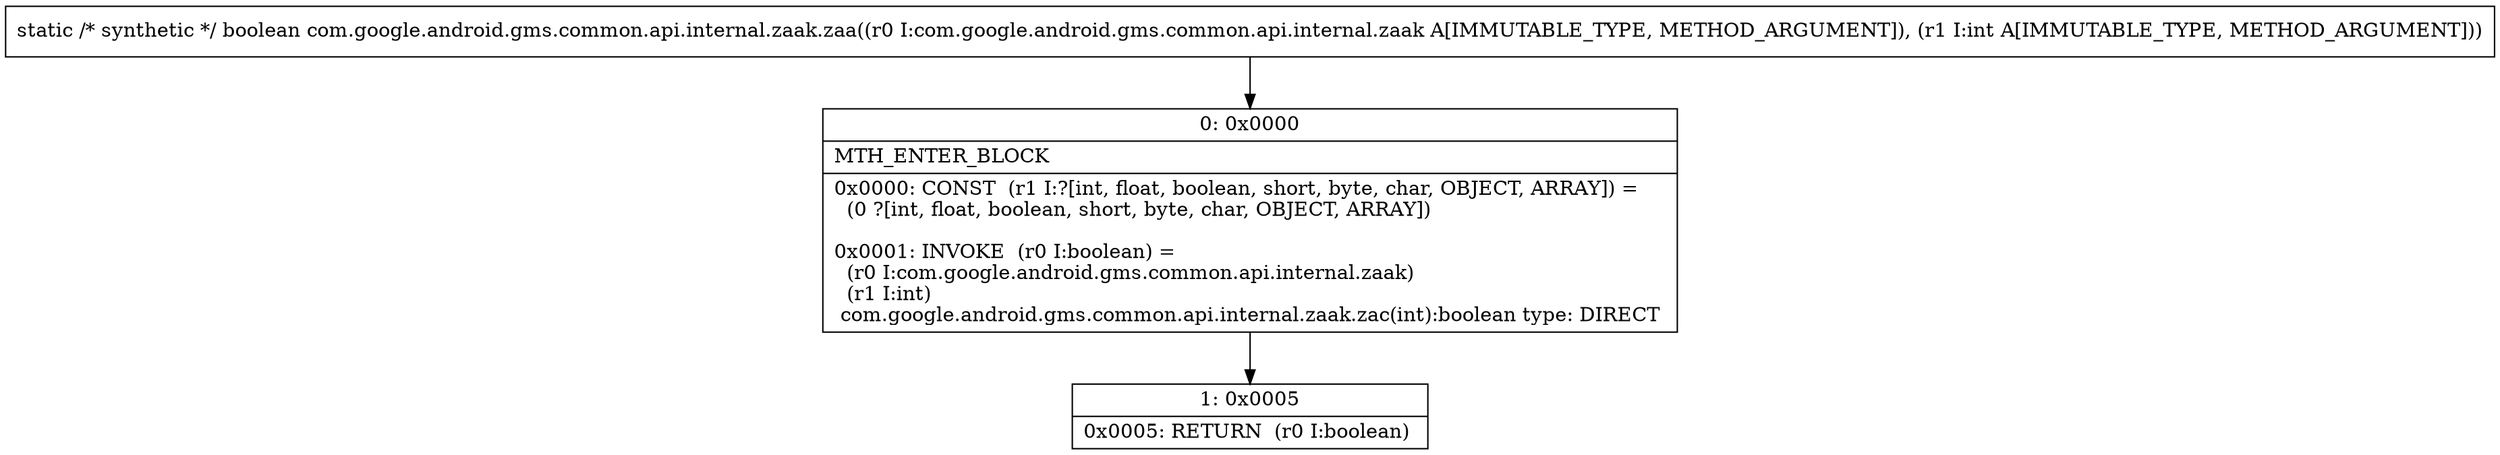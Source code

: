 digraph "CFG forcom.google.android.gms.common.api.internal.zaak.zaa(Lcom\/google\/android\/gms\/common\/api\/internal\/zaak;I)Z" {
Node_0 [shape=record,label="{0\:\ 0x0000|MTH_ENTER_BLOCK\l|0x0000: CONST  (r1 I:?[int, float, boolean, short, byte, char, OBJECT, ARRAY]) = \l  (0 ?[int, float, boolean, short, byte, char, OBJECT, ARRAY])\l \l0x0001: INVOKE  (r0 I:boolean) = \l  (r0 I:com.google.android.gms.common.api.internal.zaak)\l  (r1 I:int)\l com.google.android.gms.common.api.internal.zaak.zac(int):boolean type: DIRECT \l}"];
Node_1 [shape=record,label="{1\:\ 0x0005|0x0005: RETURN  (r0 I:boolean) \l}"];
MethodNode[shape=record,label="{static \/* synthetic *\/ boolean com.google.android.gms.common.api.internal.zaak.zaa((r0 I:com.google.android.gms.common.api.internal.zaak A[IMMUTABLE_TYPE, METHOD_ARGUMENT]), (r1 I:int A[IMMUTABLE_TYPE, METHOD_ARGUMENT])) }"];
MethodNode -> Node_0;
Node_0 -> Node_1;
}

